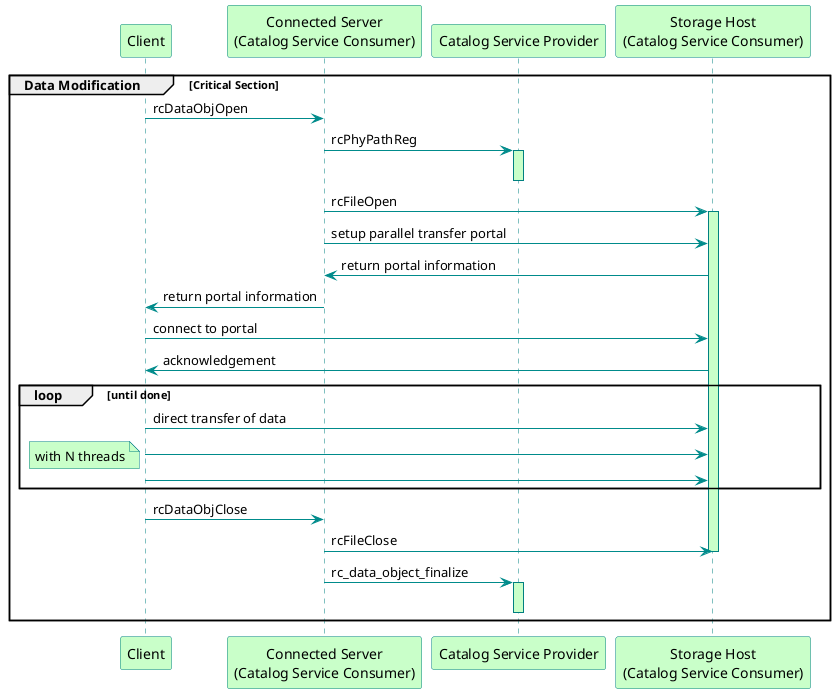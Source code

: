 @startuml
skinparam responseMessageBelowArrow true

skinparam Note {
BorderColor Teal
BackgroundColor TECHNOLOGY
FontColor Black
}

skinparam sequence {
ArrowColor DarkCyan

LifeLineBorderColor Teal
LifeLineBackgroundColor TECHNOLOGY

ParticipantBorderColor Teal
ParticipantBackgroundColor TECHNOLOGY
ParticipantFontColor Black
}

participant "Client" as cl
participant "Connected Server\n(Catalog Service Consumer)" as cs
participant "Catalog Service Provider" as csp
participant "Storage Host\n(Catalog Service Consumer)" as sh

group Data Modification [Critical Section]
    cl -> cs : rcDataObjOpen
    cs -> csp : rcPhyPathReg
    activate csp
    deactivate csp
    
    cs -> sh : rcFileOpen
    activate sh
        cs -> sh : setup parallel transfer portal
        sh -> cs : return portal information
        cs -> cl : return portal information
        
        cl -> sh : connect to portal
        sh -> cl : acknowledgement

        loop until done 
            cl -> sh : direct transfer of data 
            cl -> sh
            note left: with N threads
            cl -> sh
        end  

        cl -> cs : rcDataObjClose
        cs -> sh : rcFileClose
    deactivate sh

    cs -> csp : rc_data_object_finalize
    activate csp
    deactivate csp
end
@enduml

